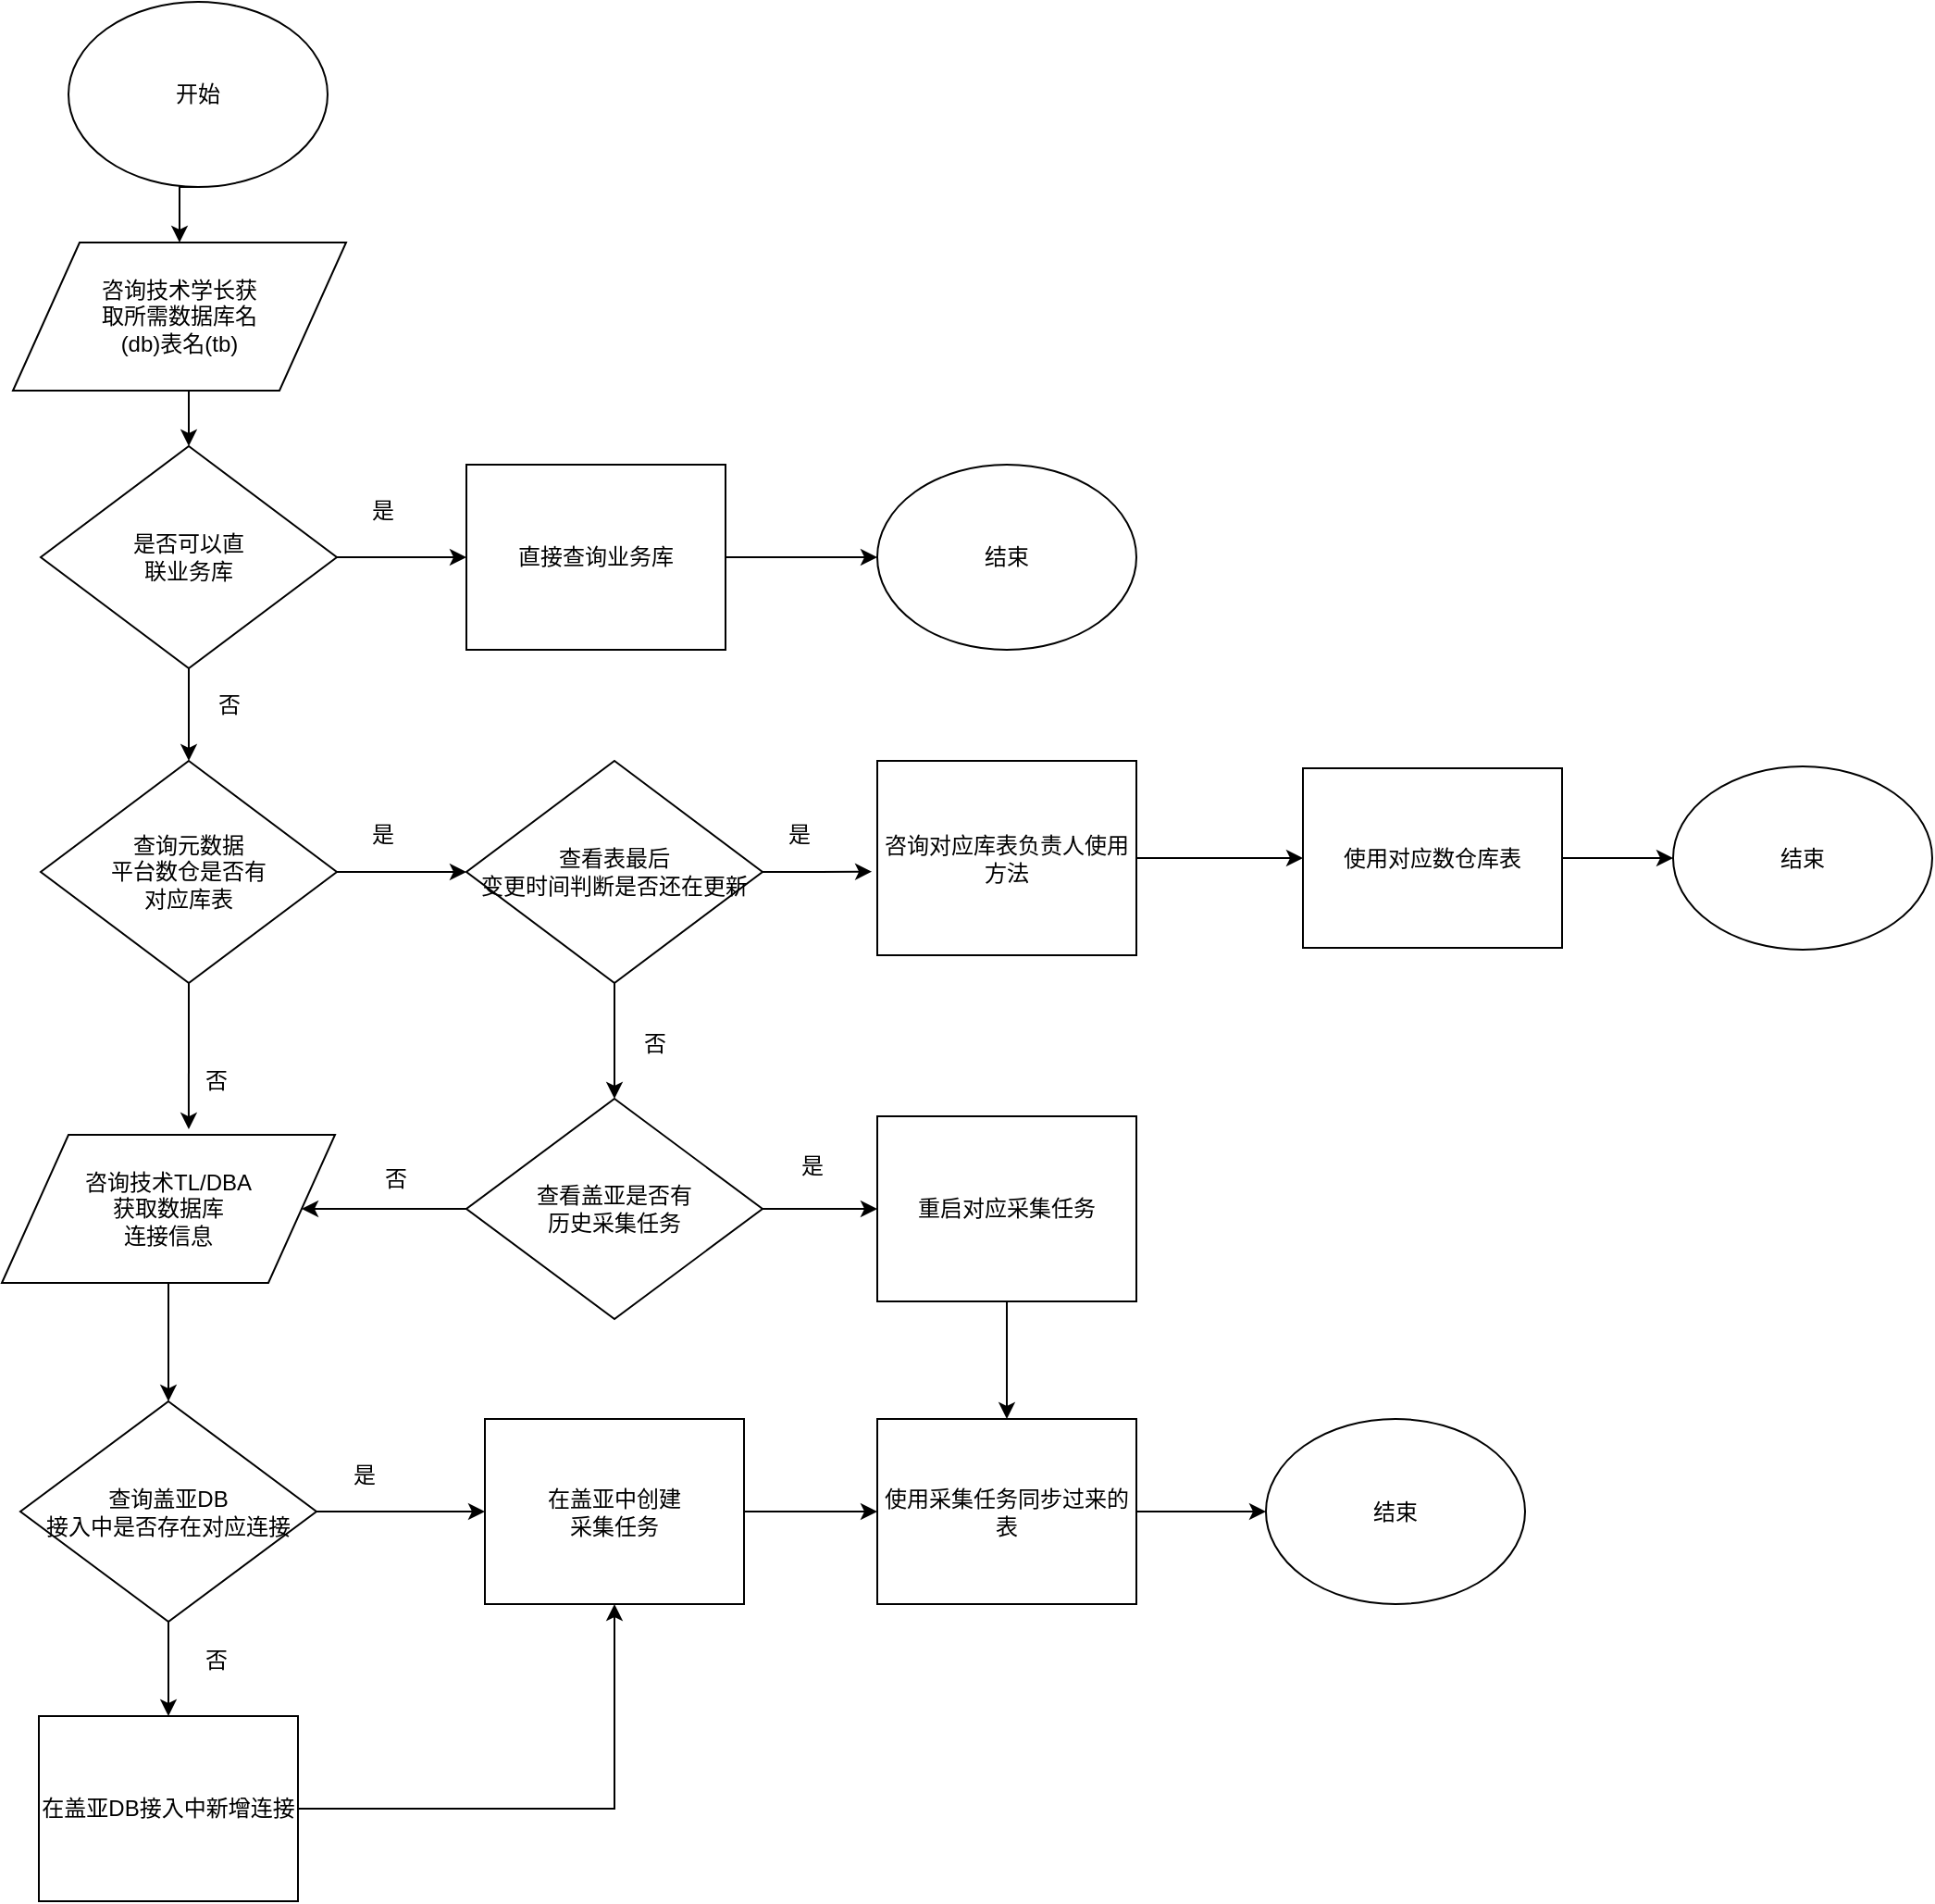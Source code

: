 <mxfile version="13.3.5" type="github">
  <diagram id="GlrmGB7Cg13xpDT-XPhr" name="第 1 页">
    <mxGraphModel dx="946" dy="662" grid="1" gridSize="10" guides="1" tooltips="1" connect="1" arrows="1" fold="1" page="1" pageScale="1" pageWidth="827" pageHeight="1169" math="0" shadow="0">
      <root>
        <mxCell id="0" />
        <mxCell id="1" parent="0" />
        <mxCell id="u_nAJyTLqQvdmRVoEmsV-29" style="edgeStyle=orthogonalEdgeStyle;rounded=0;orthogonalLoop=1;jettySize=auto;html=1;exitX=0.5;exitY=1;exitDx=0;exitDy=0;entryX=0.5;entryY=0;entryDx=0;entryDy=0;" parent="1" source="u_nAJyTLqQvdmRVoEmsV-1" target="u_nAJyTLqQvdmRVoEmsV-26" edge="1">
          <mxGeometry relative="1" as="geometry" />
        </mxCell>
        <mxCell id="u_nAJyTLqQvdmRVoEmsV-1" value="开始" style="ellipse;whiteSpace=wrap;html=1;" parent="1" vertex="1">
          <mxGeometry x="103" y="30" width="140" height="100" as="geometry" />
        </mxCell>
        <mxCell id="u_nAJyTLqQvdmRVoEmsV-16" style="edgeStyle=orthogonalEdgeStyle;rounded=0;orthogonalLoop=1;jettySize=auto;html=1;entryX=0;entryY=0.5;entryDx=0;entryDy=0;" parent="1" source="u_nAJyTLqQvdmRVoEmsV-4" target="u_nAJyTLqQvdmRVoEmsV-15" edge="1">
          <mxGeometry relative="1" as="geometry" />
        </mxCell>
        <mxCell id="u_nAJyTLqQvdmRVoEmsV-4" value="直接查询业务库" style="rounded=0;whiteSpace=wrap;html=1;" parent="1" vertex="1">
          <mxGeometry x="318" y="280" width="140" height="100" as="geometry" />
        </mxCell>
        <mxCell id="u_nAJyTLqQvdmRVoEmsV-7" style="edgeStyle=orthogonalEdgeStyle;rounded=0;orthogonalLoop=1;jettySize=auto;html=1;entryX=0;entryY=0.5;entryDx=0;entryDy=0;" parent="1" source="u_nAJyTLqQvdmRVoEmsV-6" target="u_nAJyTLqQvdmRVoEmsV-4" edge="1">
          <mxGeometry relative="1" as="geometry" />
        </mxCell>
        <mxCell id="u_nAJyTLqQvdmRVoEmsV-10" style="edgeStyle=orthogonalEdgeStyle;rounded=0;orthogonalLoop=1;jettySize=auto;html=1;" parent="1" source="u_nAJyTLqQvdmRVoEmsV-6" target="u_nAJyTLqQvdmRVoEmsV-13" edge="1">
          <mxGeometry relative="1" as="geometry" />
        </mxCell>
        <mxCell id="u_nAJyTLqQvdmRVoEmsV-6" value="是否可以直&lt;br&gt;联业务库" style="rhombus;whiteSpace=wrap;html=1;" parent="1" vertex="1">
          <mxGeometry x="88" y="270" width="160" height="120" as="geometry" />
        </mxCell>
        <mxCell id="u_nAJyTLqQvdmRVoEmsV-8" value="是" style="text;html=1;strokeColor=none;fillColor=none;align=center;verticalAlign=middle;whiteSpace=wrap;rounded=0;" parent="1" vertex="1">
          <mxGeometry x="253" y="295" width="40" height="20" as="geometry" />
        </mxCell>
        <mxCell id="u_nAJyTLqQvdmRVoEmsV-19" style="edgeStyle=orthogonalEdgeStyle;rounded=0;orthogonalLoop=1;jettySize=auto;html=1;entryX=0;entryY=0.5;entryDx=0;entryDy=0;" parent="1" source="u_nAJyTLqQvdmRVoEmsV-9" target="u_nAJyTLqQvdmRVoEmsV-18" edge="1">
          <mxGeometry relative="1" as="geometry" />
        </mxCell>
        <mxCell id="u_nAJyTLqQvdmRVoEmsV-9" value="使用对应数仓库表" style="rounded=0;whiteSpace=wrap;html=1;" parent="1" vertex="1">
          <mxGeometry x="770" y="444" width="140" height="97" as="geometry" />
        </mxCell>
        <mxCell id="u_nAJyTLqQvdmRVoEmsV-11" value="否" style="text;html=1;strokeColor=none;fillColor=none;align=center;verticalAlign=middle;whiteSpace=wrap;rounded=0;" parent="1" vertex="1">
          <mxGeometry x="170" y="400" width="40" height="20" as="geometry" />
        </mxCell>
        <mxCell id="x_En7KskdglsmadCZ8Tj-6" style="edgeStyle=orthogonalEdgeStyle;rounded=0;orthogonalLoop=1;jettySize=auto;html=1;entryX=0;entryY=0.5;entryDx=0;entryDy=0;" edge="1" parent="1" source="u_nAJyTLqQvdmRVoEmsV-13" target="x_En7KskdglsmadCZ8Tj-5">
          <mxGeometry relative="1" as="geometry" />
        </mxCell>
        <mxCell id="u_nAJyTLqQvdmRVoEmsV-13" value="查询元数据&lt;br&gt;平台数仓是否有&lt;br&gt;对应库表" style="rhombus;whiteSpace=wrap;html=1;" parent="1" vertex="1">
          <mxGeometry x="88" y="440" width="160" height="120" as="geometry" />
        </mxCell>
        <mxCell id="u_nAJyTLqQvdmRVoEmsV-15" value="结束" style="ellipse;whiteSpace=wrap;html=1;" parent="1" vertex="1">
          <mxGeometry x="540" y="280" width="140" height="100" as="geometry" />
        </mxCell>
        <mxCell id="u_nAJyTLqQvdmRVoEmsV-18" value="结束" style="ellipse;whiteSpace=wrap;html=1;" parent="1" vertex="1">
          <mxGeometry x="970" y="443" width="140" height="99" as="geometry" />
        </mxCell>
        <mxCell id="u_nAJyTLqQvdmRVoEmsV-20" value="是" style="text;html=1;strokeColor=none;fillColor=none;align=center;verticalAlign=middle;whiteSpace=wrap;rounded=0;" parent="1" vertex="1">
          <mxGeometry x="253" y="470" width="40" height="20" as="geometry" />
        </mxCell>
        <mxCell id="u_nAJyTLqQvdmRVoEmsV-42" style="edgeStyle=orthogonalEdgeStyle;rounded=0;orthogonalLoop=1;jettySize=auto;html=1;exitX=0.5;exitY=1;exitDx=0;exitDy=0;entryX=0.561;entryY=-0.037;entryDx=0;entryDy=0;entryPerimeter=0;" parent="1" source="u_nAJyTLqQvdmRVoEmsV-13" target="u_nAJyTLqQvdmRVoEmsV-41" edge="1">
          <mxGeometry relative="1" as="geometry">
            <mxPoint x="168" y="715" as="sourcePoint" />
          </mxGeometry>
        </mxCell>
        <mxCell id="u_nAJyTLqQvdmRVoEmsV-30" style="edgeStyle=orthogonalEdgeStyle;rounded=0;orthogonalLoop=1;jettySize=auto;html=1;exitX=0.5;exitY=1;exitDx=0;exitDy=0;entryX=0.5;entryY=0;entryDx=0;entryDy=0;" parent="1" source="u_nAJyTLqQvdmRVoEmsV-26" target="u_nAJyTLqQvdmRVoEmsV-6" edge="1">
          <mxGeometry relative="1" as="geometry" />
        </mxCell>
        <mxCell id="u_nAJyTLqQvdmRVoEmsV-26" value="&lt;span&gt;咨询技术学长获&lt;br&gt;取所需数据库名&lt;br&gt;(db)表名(tb)&lt;/span&gt;" style="shape=parallelogram;perimeter=parallelogramPerimeter;whiteSpace=wrap;html=1;" parent="1" vertex="1">
          <mxGeometry x="73" y="160" width="180" height="80" as="geometry" />
        </mxCell>
        <mxCell id="u_nAJyTLqQvdmRVoEmsV-46" style="edgeStyle=orthogonalEdgeStyle;rounded=0;orthogonalLoop=1;jettySize=auto;html=1;entryX=0.5;entryY=0;entryDx=0;entryDy=0;" parent="1" source="u_nAJyTLqQvdmRVoEmsV-41" target="u_nAJyTLqQvdmRVoEmsV-45" edge="1">
          <mxGeometry relative="1" as="geometry" />
        </mxCell>
        <mxCell id="u_nAJyTLqQvdmRVoEmsV-41" value="&lt;span&gt;咨询技术TL/DBA&lt;br&gt;获取数据库&lt;br&gt;连接信息&lt;/span&gt;" style="shape=parallelogram;perimeter=parallelogramPerimeter;whiteSpace=wrap;html=1;" parent="1" vertex="1">
          <mxGeometry x="67" y="642" width="180" height="80" as="geometry" />
        </mxCell>
        <mxCell id="u_nAJyTLqQvdmRVoEmsV-49" style="edgeStyle=orthogonalEdgeStyle;rounded=0;orthogonalLoop=1;jettySize=auto;html=1;exitX=1;exitY=0.5;exitDx=0;exitDy=0;entryX=0;entryY=0.5;entryDx=0;entryDy=0;" parent="1" source="u_nAJyTLqQvdmRVoEmsV-45" target="u_nAJyTLqQvdmRVoEmsV-47" edge="1">
          <mxGeometry relative="1" as="geometry" />
        </mxCell>
        <mxCell id="u_nAJyTLqQvdmRVoEmsV-55" style="edgeStyle=orthogonalEdgeStyle;rounded=0;orthogonalLoop=1;jettySize=auto;html=1;exitX=0.5;exitY=1;exitDx=0;exitDy=0;entryX=0.5;entryY=0;entryDx=0;entryDy=0;" parent="1" source="u_nAJyTLqQvdmRVoEmsV-45" target="u_nAJyTLqQvdmRVoEmsV-54" edge="1">
          <mxGeometry relative="1" as="geometry" />
        </mxCell>
        <mxCell id="u_nAJyTLqQvdmRVoEmsV-45" value="查询盖亚DB&lt;br&gt;接入中是否存在对应连接" style="rhombus;whiteSpace=wrap;html=1;" parent="1" vertex="1">
          <mxGeometry x="77" y="786" width="160" height="119" as="geometry" />
        </mxCell>
        <mxCell id="u_nAJyTLqQvdmRVoEmsV-50" style="edgeStyle=orthogonalEdgeStyle;rounded=0;orthogonalLoop=1;jettySize=auto;html=1;entryX=0;entryY=0.5;entryDx=0;entryDy=0;" parent="1" source="u_nAJyTLqQvdmRVoEmsV-47" target="u_nAJyTLqQvdmRVoEmsV-48" edge="1">
          <mxGeometry relative="1" as="geometry" />
        </mxCell>
        <mxCell id="u_nAJyTLqQvdmRVoEmsV-47" value="在盖亚中创建&lt;br&gt;采集任务" style="rounded=0;whiteSpace=wrap;html=1;" parent="1" vertex="1">
          <mxGeometry x="328" y="795.5" width="140" height="100" as="geometry" />
        </mxCell>
        <mxCell id="u_nAJyTLqQvdmRVoEmsV-52" style="edgeStyle=orthogonalEdgeStyle;rounded=0;orthogonalLoop=1;jettySize=auto;html=1;exitX=1;exitY=0.5;exitDx=0;exitDy=0;entryX=0;entryY=0.5;entryDx=0;entryDy=0;" parent="1" source="u_nAJyTLqQvdmRVoEmsV-48" target="u_nAJyTLqQvdmRVoEmsV-51" edge="1">
          <mxGeometry relative="1" as="geometry">
            <mxPoint x="750" y="845.5" as="targetPoint" />
          </mxGeometry>
        </mxCell>
        <mxCell id="u_nAJyTLqQvdmRVoEmsV-48" value="使用采集任务同步过来的表" style="rounded=0;whiteSpace=wrap;html=1;" parent="1" vertex="1">
          <mxGeometry x="540" y="795.5" width="140" height="100" as="geometry" />
        </mxCell>
        <mxCell id="u_nAJyTLqQvdmRVoEmsV-51" value="结束" style="ellipse;whiteSpace=wrap;html=1;" parent="1" vertex="1">
          <mxGeometry x="750" y="795.5" width="140" height="100" as="geometry" />
        </mxCell>
        <mxCell id="u_nAJyTLqQvdmRVoEmsV-53" value="是" style="text;html=1;strokeColor=none;fillColor=none;align=center;verticalAlign=middle;whiteSpace=wrap;rounded=0;" parent="1" vertex="1">
          <mxGeometry x="243" y="816" width="40" height="20" as="geometry" />
        </mxCell>
        <mxCell id="u_nAJyTLqQvdmRVoEmsV-57" style="edgeStyle=orthogonalEdgeStyle;rounded=0;orthogonalLoop=1;jettySize=auto;html=1;exitX=1;exitY=0.5;exitDx=0;exitDy=0;entryX=0.5;entryY=1;entryDx=0;entryDy=0;" parent="1" source="u_nAJyTLqQvdmRVoEmsV-54" target="u_nAJyTLqQvdmRVoEmsV-47" edge="1">
          <mxGeometry relative="1" as="geometry" />
        </mxCell>
        <mxCell id="u_nAJyTLqQvdmRVoEmsV-54" value="在盖亚DB接入中新增连接" style="rounded=0;whiteSpace=wrap;html=1;" parent="1" vertex="1">
          <mxGeometry x="87" y="956" width="140" height="100" as="geometry" />
        </mxCell>
        <mxCell id="u_nAJyTLqQvdmRVoEmsV-56" value="否" style="text;html=1;strokeColor=none;fillColor=none;align=center;verticalAlign=middle;whiteSpace=wrap;rounded=0;" parent="1" vertex="1">
          <mxGeometry x="163" y="916" width="40" height="20" as="geometry" />
        </mxCell>
        <mxCell id="u_nAJyTLqQvdmRVoEmsV-65" style="edgeStyle=orthogonalEdgeStyle;rounded=0;orthogonalLoop=1;jettySize=auto;html=1;exitX=1;exitY=0.5;exitDx=0;exitDy=0;entryX=0;entryY=0.5;entryDx=0;entryDy=0;" parent="1" source="u_nAJyTLqQvdmRVoEmsV-59" target="u_nAJyTLqQvdmRVoEmsV-62" edge="1">
          <mxGeometry relative="1" as="geometry" />
        </mxCell>
        <mxCell id="u_nAJyTLqQvdmRVoEmsV-71" style="edgeStyle=orthogonalEdgeStyle;rounded=0;orthogonalLoop=1;jettySize=auto;html=1;exitX=0;exitY=0.5;exitDx=0;exitDy=0;entryX=1;entryY=0.5;entryDx=0;entryDy=0;" parent="1" source="u_nAJyTLqQvdmRVoEmsV-59" target="u_nAJyTLqQvdmRVoEmsV-41" edge="1">
          <mxGeometry relative="1" as="geometry" />
        </mxCell>
        <mxCell id="u_nAJyTLqQvdmRVoEmsV-59" value="查看盖亚是否有&lt;br&gt;历史采集任务" style="rhombus;whiteSpace=wrap;html=1;" parent="1" vertex="1">
          <mxGeometry x="318" y="622.5" width="160" height="119" as="geometry" />
        </mxCell>
        <mxCell id="u_nAJyTLqQvdmRVoEmsV-66" style="edgeStyle=orthogonalEdgeStyle;rounded=0;orthogonalLoop=1;jettySize=auto;html=1;exitX=0.5;exitY=1;exitDx=0;exitDy=0;entryX=0.5;entryY=0;entryDx=0;entryDy=0;" parent="1" source="u_nAJyTLqQvdmRVoEmsV-62" target="u_nAJyTLqQvdmRVoEmsV-48" edge="1">
          <mxGeometry relative="1" as="geometry" />
        </mxCell>
        <mxCell id="u_nAJyTLqQvdmRVoEmsV-62" value="重启对应采集任务" style="rounded=0;whiteSpace=wrap;html=1;" parent="1" vertex="1">
          <mxGeometry x="540" y="632" width="140" height="100" as="geometry" />
        </mxCell>
        <mxCell id="u_nAJyTLqQvdmRVoEmsV-67" value="是" style="text;html=1;strokeColor=none;fillColor=none;align=center;verticalAlign=middle;whiteSpace=wrap;rounded=0;" parent="1" vertex="1">
          <mxGeometry x="485" y="649" width="40" height="20" as="geometry" />
        </mxCell>
        <mxCell id="u_nAJyTLqQvdmRVoEmsV-69" value="否" style="text;html=1;strokeColor=none;fillColor=none;align=center;verticalAlign=middle;whiteSpace=wrap;rounded=0;" parent="1" vertex="1">
          <mxGeometry x="260" y="656" width="40" height="20" as="geometry" />
        </mxCell>
        <mxCell id="u_nAJyTLqQvdmRVoEmsV-70" value="否" style="text;html=1;strokeColor=none;fillColor=none;align=center;verticalAlign=middle;whiteSpace=wrap;rounded=0;" parent="1" vertex="1">
          <mxGeometry x="163" y="602.5" width="40" height="20" as="geometry" />
        </mxCell>
        <mxCell id="x_En7KskdglsmadCZ8Tj-4" style="edgeStyle=orthogonalEdgeStyle;rounded=0;orthogonalLoop=1;jettySize=auto;html=1;entryX=0;entryY=0.5;entryDx=0;entryDy=0;" edge="1" parent="1" source="x_En7KskdglsmadCZ8Tj-1" target="u_nAJyTLqQvdmRVoEmsV-9">
          <mxGeometry relative="1" as="geometry" />
        </mxCell>
        <mxCell id="x_En7KskdglsmadCZ8Tj-1" value="咨询对应库表负责人使用方法" style="rounded=0;whiteSpace=wrap;html=1;" vertex="1" parent="1">
          <mxGeometry x="540" y="440" width="140" height="105" as="geometry" />
        </mxCell>
        <mxCell id="x_En7KskdglsmadCZ8Tj-7" style="edgeStyle=orthogonalEdgeStyle;rounded=0;orthogonalLoop=1;jettySize=auto;html=1;entryX=-0.021;entryY=0.57;entryDx=0;entryDy=0;entryPerimeter=0;" edge="1" parent="1" source="x_En7KskdglsmadCZ8Tj-5" target="x_En7KskdglsmadCZ8Tj-1">
          <mxGeometry relative="1" as="geometry" />
        </mxCell>
        <mxCell id="x_En7KskdglsmadCZ8Tj-9" style="edgeStyle=orthogonalEdgeStyle;rounded=0;orthogonalLoop=1;jettySize=auto;html=1;entryX=0.5;entryY=0;entryDx=0;entryDy=0;" edge="1" parent="1" source="x_En7KskdglsmadCZ8Tj-5" target="u_nAJyTLqQvdmRVoEmsV-59">
          <mxGeometry relative="1" as="geometry" />
        </mxCell>
        <mxCell id="x_En7KskdglsmadCZ8Tj-5" value="查看表最后&lt;br&gt;变更时间判断是否还在更新" style="rhombus;whiteSpace=wrap;html=1;" vertex="1" parent="1">
          <mxGeometry x="318" y="440" width="160" height="120" as="geometry" />
        </mxCell>
        <mxCell id="x_En7KskdglsmadCZ8Tj-8" value="是" style="text;html=1;strokeColor=none;fillColor=none;align=center;verticalAlign=middle;whiteSpace=wrap;rounded=0;" vertex="1" parent="1">
          <mxGeometry x="478" y="470" width="40" height="20" as="geometry" />
        </mxCell>
        <mxCell id="x_En7KskdglsmadCZ8Tj-10" value="否" style="text;html=1;strokeColor=none;fillColor=none;align=center;verticalAlign=middle;whiteSpace=wrap;rounded=0;" vertex="1" parent="1">
          <mxGeometry x="400" y="582.5" width="40" height="20" as="geometry" />
        </mxCell>
      </root>
    </mxGraphModel>
  </diagram>
</mxfile>
